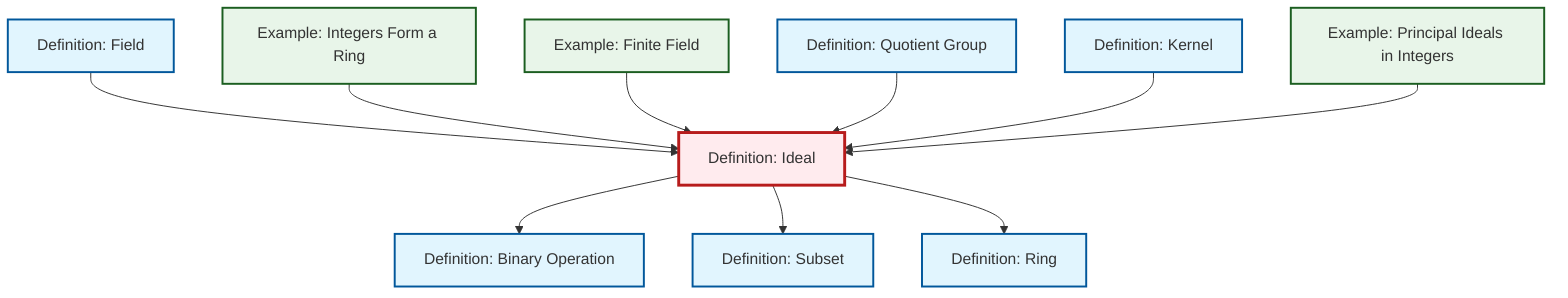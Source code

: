 graph TD
    classDef definition fill:#e1f5fe,stroke:#01579b,stroke-width:2px
    classDef theorem fill:#f3e5f5,stroke:#4a148c,stroke-width:2px
    classDef axiom fill:#fff3e0,stroke:#e65100,stroke-width:2px
    classDef example fill:#e8f5e9,stroke:#1b5e20,stroke-width:2px
    classDef current fill:#ffebee,stroke:#b71c1c,stroke-width:3px
    def-kernel["Definition: Kernel"]:::definition
    def-subset["Definition: Subset"]:::definition
    def-ideal["Definition: Ideal"]:::definition
    def-binary-operation["Definition: Binary Operation"]:::definition
    def-field["Definition: Field"]:::definition
    ex-integers-ring["Example: Integers Form a Ring"]:::example
    def-ring["Definition: Ring"]:::definition
    ex-finite-field["Example: Finite Field"]:::example
    ex-principal-ideal["Example: Principal Ideals in Integers"]:::example
    def-quotient-group["Definition: Quotient Group"]:::definition
    def-field --> def-ideal
    ex-integers-ring --> def-ideal
    ex-finite-field --> def-ideal
    def-quotient-group --> def-ideal
    def-kernel --> def-ideal
    def-ideal --> def-binary-operation
    def-ideal --> def-subset
    ex-principal-ideal --> def-ideal
    def-ideal --> def-ring
    class def-ideal current